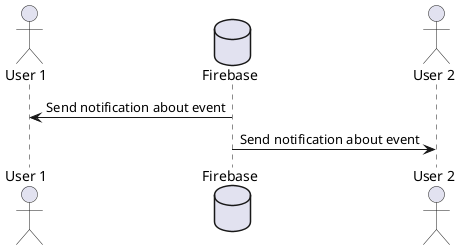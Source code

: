 @startuml seqeunce

actor "User 1" as U1
database "Firebase" as F
actor "User 2" as U2

F -> U1: Send notification about event
F -> U2: Send notification about event

@enduml
